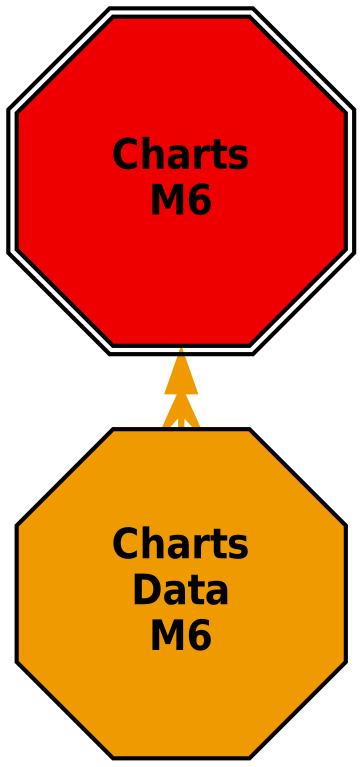 digraph dependencies {
layers="one:two:three";
outputorder="edgesfirst";
nodesep=0.75;
Charts_Data_M6 [layer="two"] [style="filled"] [height="2.2"] [shape="octagon"] [fontsize="20"] [fillcolor="orange2"] [fontname="Helvetica-Narrow-Bold"] [fixedsize="true"] [label="Charts\nData\nM6"] [width="2.2"] [penwidth="2"];
Charts_M6 -> Charts_Data_M6 [layer="one"] [arrowhead="crow"] [color="orange2"] [arrowsize="1.75"] [dir="both"] [penwidth="3"];
Charts_M6 [layer="two"] [style="filled"] [height="2.2"] [shape="doubleoctagon"] [fontsize="20"] [fillcolor="red2"] [fontname="Helvetica-Narrow-Bold"] [fixedsize="true"] [label="Charts\nM6"] [width="2.2"] [penwidth="2"];
}
